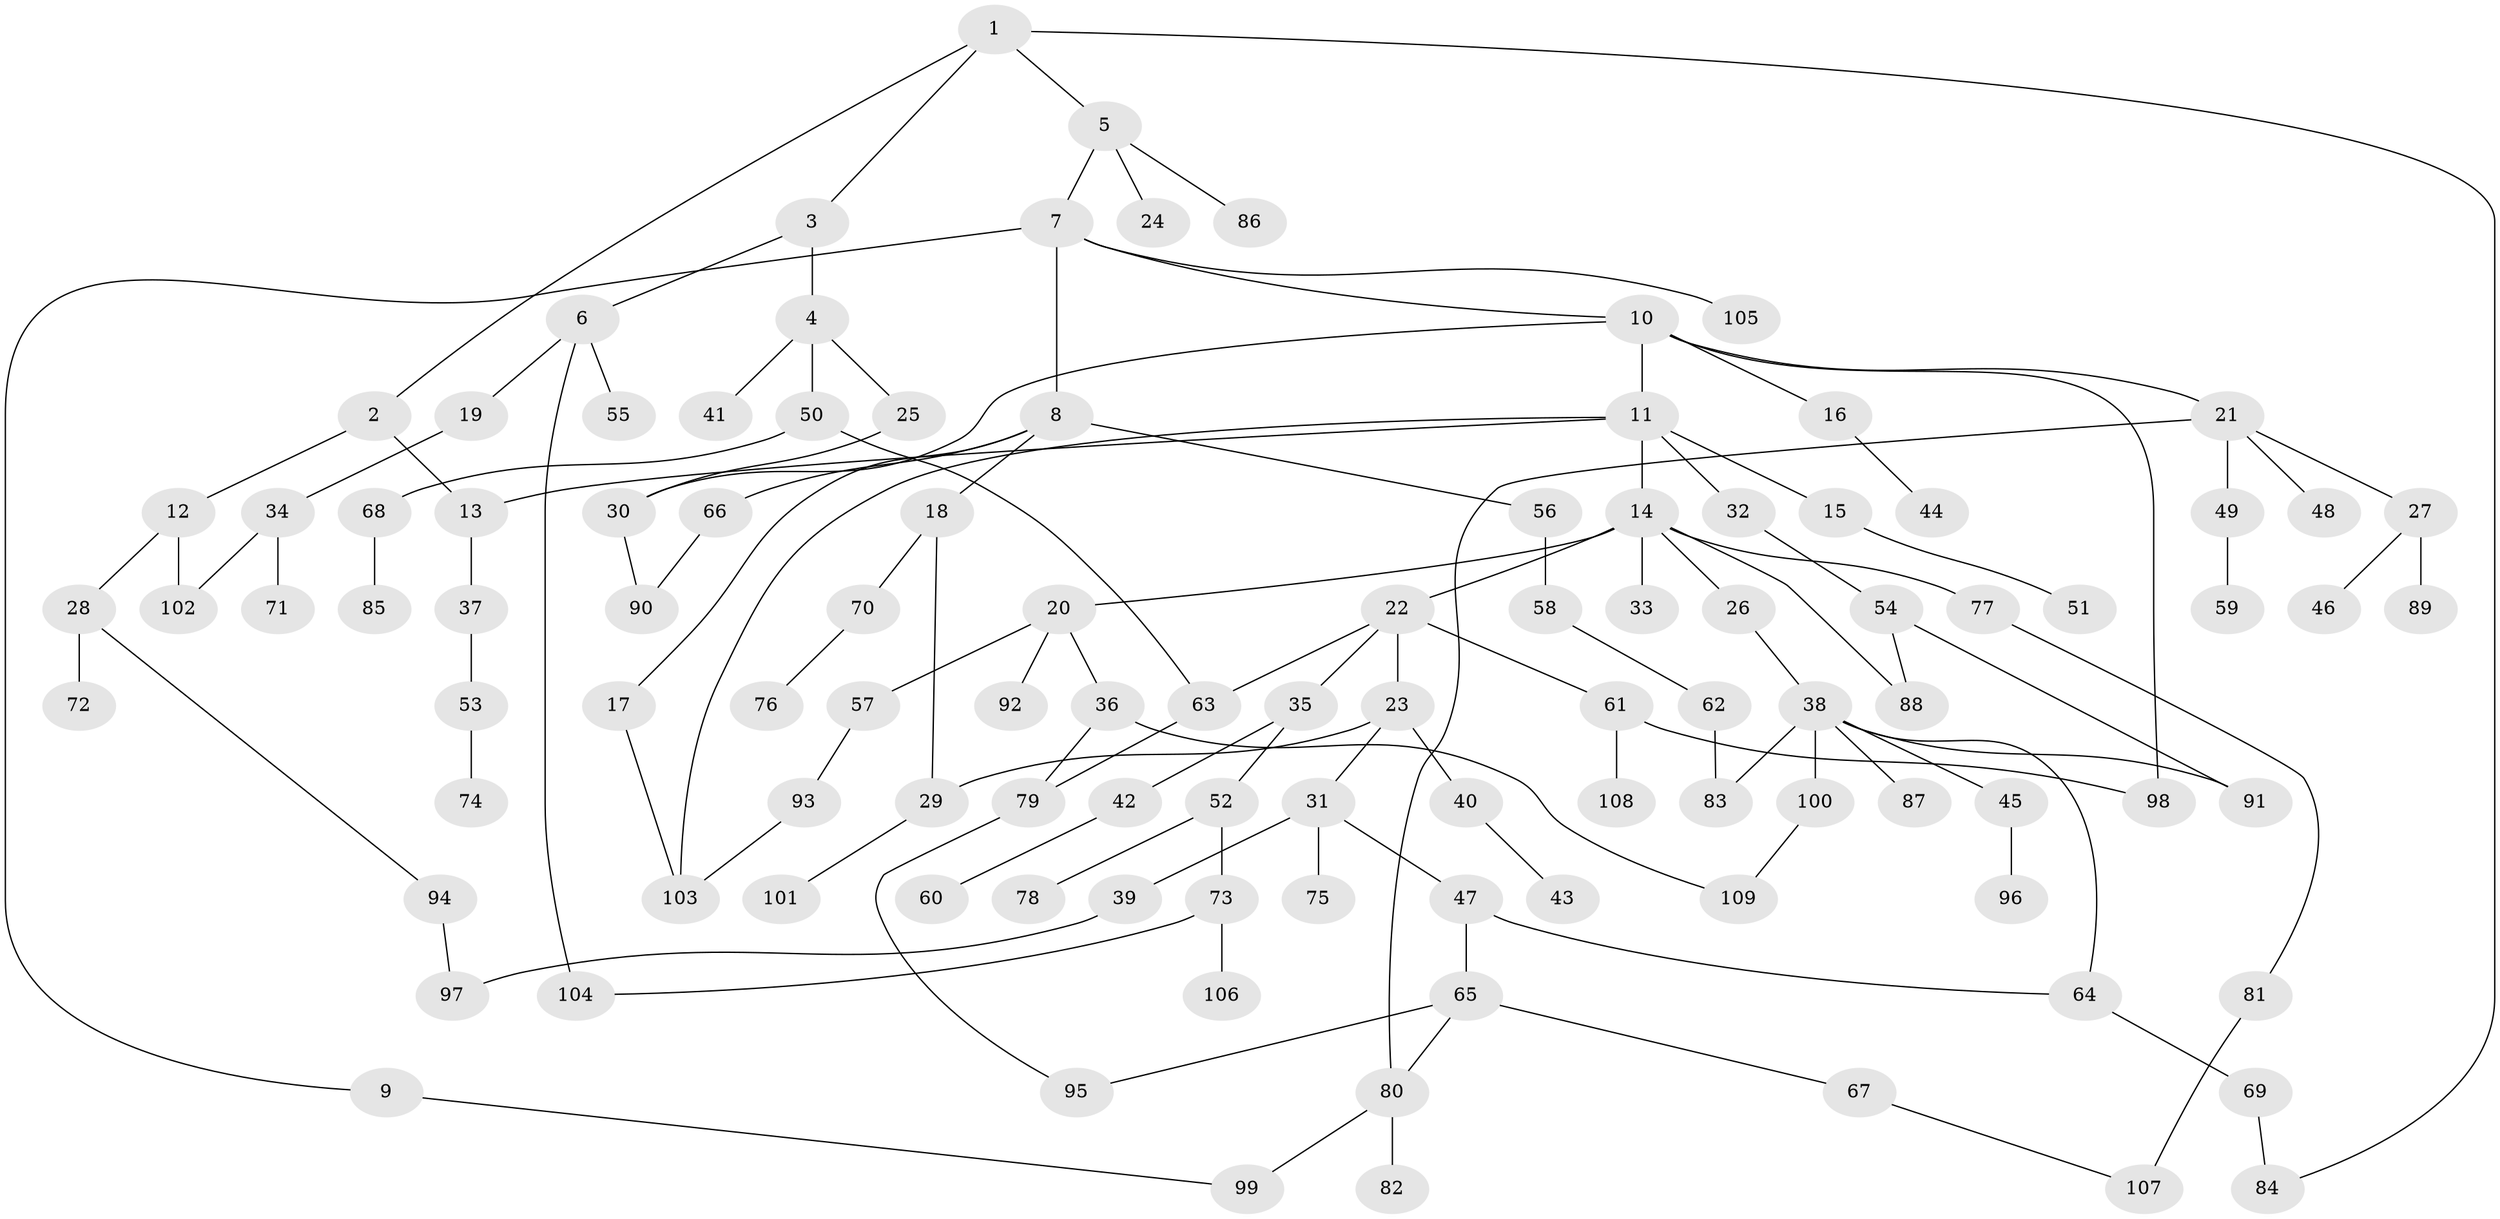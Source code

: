 // coarse degree distribution, {4: 0.1, 3: 0.2, 5: 0.04285714285714286, 7: 0.04285714285714286, 2: 0.2571428571428571, 6: 0.04285714285714286, 1: 0.3142857142857143}
// Generated by graph-tools (version 1.1) at 2025/51/02/27/25 19:51:37]
// undirected, 109 vertices, 130 edges
graph export_dot {
graph [start="1"]
  node [color=gray90,style=filled];
  1;
  2;
  3;
  4;
  5;
  6;
  7;
  8;
  9;
  10;
  11;
  12;
  13;
  14;
  15;
  16;
  17;
  18;
  19;
  20;
  21;
  22;
  23;
  24;
  25;
  26;
  27;
  28;
  29;
  30;
  31;
  32;
  33;
  34;
  35;
  36;
  37;
  38;
  39;
  40;
  41;
  42;
  43;
  44;
  45;
  46;
  47;
  48;
  49;
  50;
  51;
  52;
  53;
  54;
  55;
  56;
  57;
  58;
  59;
  60;
  61;
  62;
  63;
  64;
  65;
  66;
  67;
  68;
  69;
  70;
  71;
  72;
  73;
  74;
  75;
  76;
  77;
  78;
  79;
  80;
  81;
  82;
  83;
  84;
  85;
  86;
  87;
  88;
  89;
  90;
  91;
  92;
  93;
  94;
  95;
  96;
  97;
  98;
  99;
  100;
  101;
  102;
  103;
  104;
  105;
  106;
  107;
  108;
  109;
  1 -- 2;
  1 -- 3;
  1 -- 5;
  1 -- 84;
  2 -- 12;
  2 -- 13;
  3 -- 4;
  3 -- 6;
  4 -- 25;
  4 -- 41;
  4 -- 50;
  5 -- 7;
  5 -- 24;
  5 -- 86;
  6 -- 19;
  6 -- 55;
  6 -- 104;
  7 -- 8;
  7 -- 9;
  7 -- 10;
  7 -- 105;
  8 -- 17;
  8 -- 18;
  8 -- 56;
  8 -- 66;
  9 -- 99;
  10 -- 11;
  10 -- 16;
  10 -- 21;
  10 -- 98;
  10 -- 30;
  11 -- 13;
  11 -- 14;
  11 -- 15;
  11 -- 32;
  11 -- 103;
  12 -- 28;
  12 -- 102;
  13 -- 37;
  14 -- 20;
  14 -- 22;
  14 -- 26;
  14 -- 33;
  14 -- 77;
  14 -- 88;
  15 -- 51;
  16 -- 44;
  17 -- 103;
  18 -- 29;
  18 -- 70;
  19 -- 34;
  20 -- 36;
  20 -- 57;
  20 -- 92;
  21 -- 27;
  21 -- 48;
  21 -- 49;
  21 -- 80;
  22 -- 23;
  22 -- 35;
  22 -- 61;
  22 -- 63;
  23 -- 31;
  23 -- 40;
  23 -- 29;
  25 -- 30;
  26 -- 38;
  27 -- 46;
  27 -- 89;
  28 -- 72;
  28 -- 94;
  29 -- 101;
  30 -- 90;
  31 -- 39;
  31 -- 47;
  31 -- 75;
  32 -- 54;
  34 -- 71;
  34 -- 102;
  35 -- 42;
  35 -- 52;
  36 -- 109;
  36 -- 79;
  37 -- 53;
  38 -- 45;
  38 -- 64;
  38 -- 87;
  38 -- 100;
  38 -- 83;
  38 -- 91;
  39 -- 97;
  40 -- 43;
  42 -- 60;
  45 -- 96;
  47 -- 65;
  47 -- 64;
  49 -- 59;
  50 -- 68;
  50 -- 63;
  52 -- 73;
  52 -- 78;
  53 -- 74;
  54 -- 88;
  54 -- 91;
  56 -- 58;
  57 -- 93;
  58 -- 62;
  61 -- 108;
  61 -- 98;
  62 -- 83;
  63 -- 79;
  64 -- 69;
  65 -- 67;
  65 -- 95;
  65 -- 80;
  66 -- 90;
  67 -- 107;
  68 -- 85;
  69 -- 84;
  70 -- 76;
  73 -- 104;
  73 -- 106;
  77 -- 81;
  79 -- 95;
  80 -- 82;
  80 -- 99;
  81 -- 107;
  93 -- 103;
  94 -- 97;
  100 -- 109;
}
